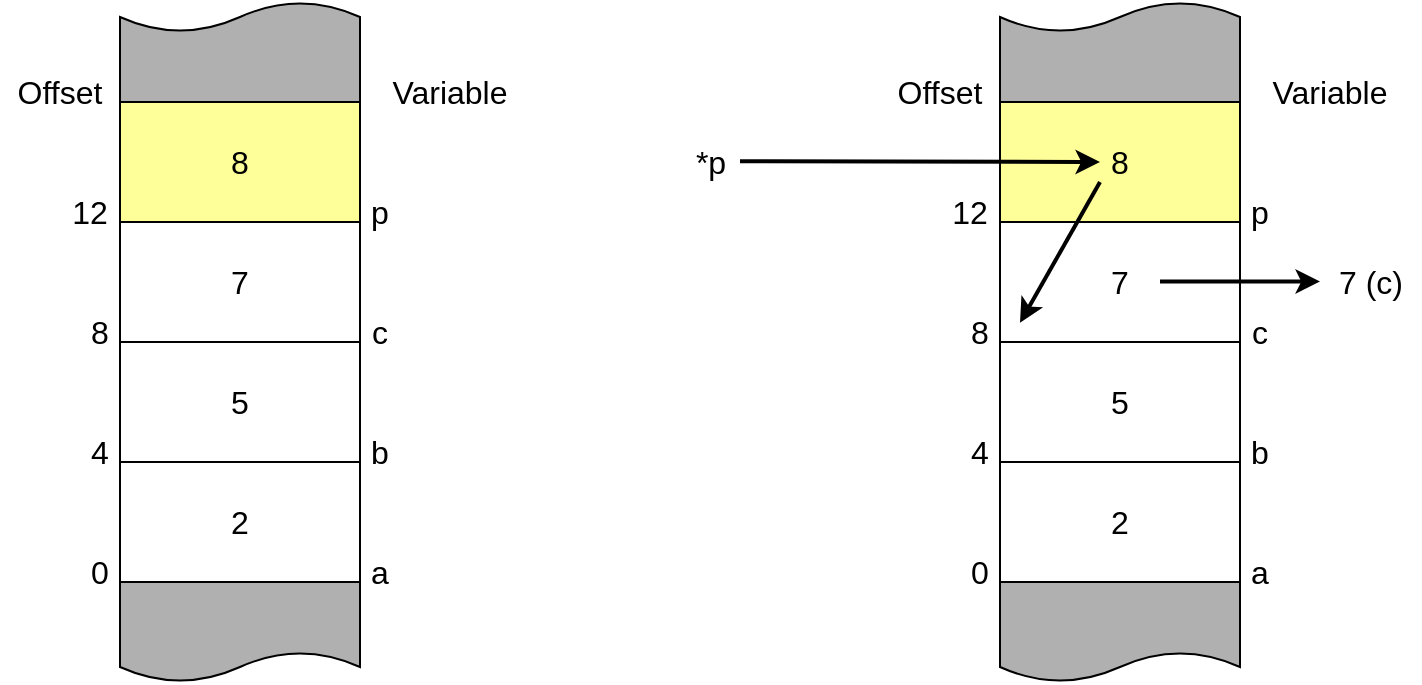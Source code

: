 <mxfile version="12.9.3" type="device"><diagram id="3T6XXa4KqIWcqoQXKcZj" name="Page-1"><mxGraphModel dx="1102" dy="529" grid="1" gridSize="10" guides="1" tooltips="1" connect="1" arrows="1" fold="1" page="1" pageScale="1" pageWidth="850" pageHeight="1100" math="0" shadow="0"><root><mxCell id="0"/><mxCell id="1" parent="0"/><mxCell id="Z8ysf3RP-tLpuXfRaKUo-2" value="" style="shape=document;whiteSpace=wrap;html=1;boundedLbl=1;rotation=-180;fillColor=#B0B0B0;" parent="1" vertex="1"><mxGeometry x="140" y="90" width="120" height="50" as="geometry"/></mxCell><mxCell id="Z8ysf3RP-tLpuXfRaKUo-3" value="" style="shape=document;whiteSpace=wrap;html=1;boundedLbl=1;rotation=0;fillColor=#B0B0B0;" parent="1" vertex="1"><mxGeometry x="140" y="380" width="120" height="50" as="geometry"/></mxCell><mxCell id="Z8ysf3RP-tLpuXfRaKUo-4" value="2" style="rounded=0;whiteSpace=wrap;html=1;fontSize=16;" parent="1" vertex="1"><mxGeometry x="140" y="320" width="120" height="60" as="geometry"/></mxCell><mxCell id="Z8ysf3RP-tLpuXfRaKUo-5" value="5" style="rounded=0;whiteSpace=wrap;html=1;fontSize=16;" parent="1" vertex="1"><mxGeometry x="140" y="260" width="120" height="60" as="geometry"/></mxCell><mxCell id="Z8ysf3RP-tLpuXfRaKUo-6" value="7" style="rounded=0;whiteSpace=wrap;html=1;fontSize=16;" parent="1" vertex="1"><mxGeometry x="140" y="200" width="120" height="60" as="geometry"/></mxCell><mxCell id="Z8ysf3RP-tLpuXfRaKUo-7" value="8" style="rounded=0;whiteSpace=wrap;html=1;fillColor=#FFFF99;fontSize=16;" parent="1" vertex="1"><mxGeometry x="140" y="140" width="120" height="60" as="geometry"/></mxCell><mxCell id="Z8ysf3RP-tLpuXfRaKUo-8" value="Offset" style="text;html=1;strokeColor=none;fillColor=none;align=center;verticalAlign=middle;whiteSpace=wrap;rounded=0;fontSize=16;" parent="1" vertex="1"><mxGeometry x="80" y="120" width="60" height="30" as="geometry"/></mxCell><mxCell id="Z8ysf3RP-tLpuXfRaKUo-9" value="0" style="text;html=1;strokeColor=none;fillColor=none;align=center;verticalAlign=middle;whiteSpace=wrap;rounded=0;fontSize=16;" parent="1" vertex="1"><mxGeometry x="120" y="360" width="20" height="30" as="geometry"/></mxCell><mxCell id="Z8ysf3RP-tLpuXfRaKUo-10" value="4" style="text;html=1;strokeColor=none;fillColor=none;align=center;verticalAlign=middle;whiteSpace=wrap;rounded=0;fontSize=16;" parent="1" vertex="1"><mxGeometry x="120" y="300" width="20" height="30" as="geometry"/></mxCell><mxCell id="Z8ysf3RP-tLpuXfRaKUo-11" value="8" style="text;html=1;strokeColor=none;fillColor=none;align=center;verticalAlign=middle;whiteSpace=wrap;rounded=0;fontSize=16;" parent="1" vertex="1"><mxGeometry x="120" y="240" width="20" height="30" as="geometry"/></mxCell><mxCell id="Z8ysf3RP-tLpuXfRaKUo-12" value="12" style="text;html=1;strokeColor=none;fillColor=none;align=center;verticalAlign=middle;whiteSpace=wrap;rounded=0;fontSize=16;" parent="1" vertex="1"><mxGeometry x="110" y="180" width="30" height="30" as="geometry"/></mxCell><mxCell id="WdGrn8KU4RR0bOzMLmEx-1" value="Variable" style="text;html=1;strokeColor=none;fillColor=none;align=center;verticalAlign=middle;whiteSpace=wrap;rounded=0;fontSize=16;" parent="1" vertex="1"><mxGeometry x="270" y="120" width="70" height="30" as="geometry"/></mxCell><mxCell id="WdGrn8KU4RR0bOzMLmEx-2" value="a" style="text;html=1;strokeColor=none;fillColor=none;align=center;verticalAlign=middle;whiteSpace=wrap;rounded=0;fontSize=16;" parent="1" vertex="1"><mxGeometry x="260" y="360" width="20" height="30" as="geometry"/></mxCell><mxCell id="WdGrn8KU4RR0bOzMLmEx-3" value="b" style="text;html=1;strokeColor=none;fillColor=none;align=center;verticalAlign=middle;whiteSpace=wrap;rounded=0;fontSize=16;" parent="1" vertex="1"><mxGeometry x="260" y="300" width="20" height="30" as="geometry"/></mxCell><mxCell id="WdGrn8KU4RR0bOzMLmEx-4" value="c" style="text;html=1;strokeColor=none;fillColor=none;align=center;verticalAlign=middle;whiteSpace=wrap;rounded=0;fontSize=16;" parent="1" vertex="1"><mxGeometry x="260" y="240" width="20" height="30" as="geometry"/></mxCell><mxCell id="WdGrn8KU4RR0bOzMLmEx-22" value="p" style="text;html=1;strokeColor=none;fillColor=none;align=center;verticalAlign=middle;whiteSpace=wrap;rounded=0;fontSize=16;" parent="1" vertex="1"><mxGeometry x="260" y="180" width="20" height="30" as="geometry"/></mxCell><mxCell id="WdGrn8KU4RR0bOzMLmEx-23" value="" style="shape=document;whiteSpace=wrap;html=1;boundedLbl=1;rotation=-180;fillColor=#B0B0B0;" parent="1" vertex="1"><mxGeometry x="580" y="90" width="120" height="50" as="geometry"/></mxCell><mxCell id="WdGrn8KU4RR0bOzMLmEx-24" value="" style="shape=document;whiteSpace=wrap;html=1;boundedLbl=1;rotation=0;fillColor=#B0B0B0;" parent="1" vertex="1"><mxGeometry x="580" y="380" width="120" height="50" as="geometry"/></mxCell><mxCell id="WdGrn8KU4RR0bOzMLmEx-25" value="2" style="rounded=0;whiteSpace=wrap;html=1;fontSize=16;" parent="1" vertex="1"><mxGeometry x="580" y="320" width="120" height="60" as="geometry"/></mxCell><mxCell id="WdGrn8KU4RR0bOzMLmEx-26" value="5" style="rounded=0;whiteSpace=wrap;html=1;fontSize=16;" parent="1" vertex="1"><mxGeometry x="580" y="260" width="120" height="60" as="geometry"/></mxCell><mxCell id="WdGrn8KU4RR0bOzMLmEx-27" value="7" style="rounded=0;whiteSpace=wrap;html=1;fontSize=16;" parent="1" vertex="1"><mxGeometry x="580" y="200" width="120" height="60" as="geometry"/></mxCell><mxCell id="WdGrn8KU4RR0bOzMLmEx-28" value="8" style="rounded=0;whiteSpace=wrap;html=1;fillColor=#FFFF99;fontSize=16;" parent="1" vertex="1"><mxGeometry x="580" y="140" width="120" height="60" as="geometry"/></mxCell><mxCell id="WdGrn8KU4RR0bOzMLmEx-29" value="Offset" style="text;html=1;strokeColor=none;fillColor=none;align=center;verticalAlign=middle;whiteSpace=wrap;rounded=0;fontSize=16;" parent="1" vertex="1"><mxGeometry x="520" y="120" width="60" height="30" as="geometry"/></mxCell><mxCell id="WdGrn8KU4RR0bOzMLmEx-30" value="0" style="text;html=1;strokeColor=none;fillColor=none;align=center;verticalAlign=middle;whiteSpace=wrap;rounded=0;fontSize=16;" parent="1" vertex="1"><mxGeometry x="560" y="360" width="20" height="30" as="geometry"/></mxCell><mxCell id="WdGrn8KU4RR0bOzMLmEx-31" value="4" style="text;html=1;strokeColor=none;fillColor=none;align=center;verticalAlign=middle;whiteSpace=wrap;rounded=0;fontSize=16;" parent="1" vertex="1"><mxGeometry x="560" y="300" width="20" height="30" as="geometry"/></mxCell><mxCell id="WdGrn8KU4RR0bOzMLmEx-32" value="8" style="text;html=1;strokeColor=none;fillColor=none;align=center;verticalAlign=middle;whiteSpace=wrap;rounded=0;fontSize=16;" parent="1" vertex="1"><mxGeometry x="560" y="240" width="20" height="30" as="geometry"/></mxCell><mxCell id="WdGrn8KU4RR0bOzMLmEx-33" value="12" style="text;html=1;strokeColor=none;fillColor=none;align=center;verticalAlign=middle;whiteSpace=wrap;rounded=0;fontSize=16;" parent="1" vertex="1"><mxGeometry x="550" y="180" width="30" height="30" as="geometry"/></mxCell><mxCell id="WdGrn8KU4RR0bOzMLmEx-34" value="Variable" style="text;html=1;strokeColor=none;fillColor=none;align=center;verticalAlign=middle;whiteSpace=wrap;rounded=0;fontSize=16;" parent="1" vertex="1"><mxGeometry x="710" y="120" width="70" height="30" as="geometry"/></mxCell><mxCell id="WdGrn8KU4RR0bOzMLmEx-35" value="a" style="text;html=1;strokeColor=none;fillColor=none;align=center;verticalAlign=middle;whiteSpace=wrap;rounded=0;fontSize=16;" parent="1" vertex="1"><mxGeometry x="700" y="360" width="20" height="30" as="geometry"/></mxCell><mxCell id="WdGrn8KU4RR0bOzMLmEx-36" value="b" style="text;html=1;strokeColor=none;fillColor=none;align=center;verticalAlign=middle;whiteSpace=wrap;rounded=0;fontSize=16;" parent="1" vertex="1"><mxGeometry x="700" y="300" width="20" height="30" as="geometry"/></mxCell><mxCell id="WdGrn8KU4RR0bOzMLmEx-37" value="c" style="text;html=1;strokeColor=none;fillColor=none;align=center;verticalAlign=middle;whiteSpace=wrap;rounded=0;fontSize=16;" parent="1" vertex="1"><mxGeometry x="700" y="240" width="20" height="30" as="geometry"/></mxCell><mxCell id="WdGrn8KU4RR0bOzMLmEx-38" value="p" style="text;html=1;strokeColor=none;fillColor=none;align=center;verticalAlign=middle;whiteSpace=wrap;rounded=0;fontSize=16;" parent="1" vertex="1"><mxGeometry x="700" y="180" width="20" height="30" as="geometry"/></mxCell><mxCell id="WdGrn8KU4RR0bOzMLmEx-39" value="" style="endArrow=classic;html=1;strokeWidth=2;fontSize=16;" parent="1" edge="1"><mxGeometry width="50" height="50" relative="1" as="geometry"><mxPoint x="450" y="169.58" as="sourcePoint"/><mxPoint x="630" y="170" as="targetPoint"/></mxGeometry></mxCell><mxCell id="WdGrn8KU4RR0bOzMLmEx-40" value="*p" style="text;html=1;align=center;verticalAlign=middle;resizable=0;points=[];autosize=1;fontSize=16;" parent="1" vertex="1"><mxGeometry x="420" y="160" width="30" height="20" as="geometry"/></mxCell><mxCell id="WdGrn8KU4RR0bOzMLmEx-43" value="" style="endArrow=classic;html=1;strokeWidth=2;fontSize=16;" parent="1" edge="1"><mxGeometry width="50" height="50" relative="1" as="geometry"><mxPoint x="660" y="229.76" as="sourcePoint"/><mxPoint x="740" y="229.76" as="targetPoint"/></mxGeometry></mxCell><mxCell id="WdGrn8KU4RR0bOzMLmEx-44" value="7 (c)" style="text;html=1;align=center;verticalAlign=middle;resizable=0;points=[];autosize=1;fontSize=16;" parent="1" vertex="1"><mxGeometry x="740" y="220" width="50" height="20" as="geometry"/></mxCell><mxCell id="WdGrn8KU4RR0bOzMLmEx-45" value="" style="endArrow=classic;html=1;strokeWidth=2;fontSize=16;" parent="1" edge="1"><mxGeometry width="50" height="50" relative="1" as="geometry"><mxPoint x="630" y="180.0" as="sourcePoint"/><mxPoint x="590" y="250.42" as="targetPoint"/></mxGeometry></mxCell></root></mxGraphModel></diagram></mxfile>
